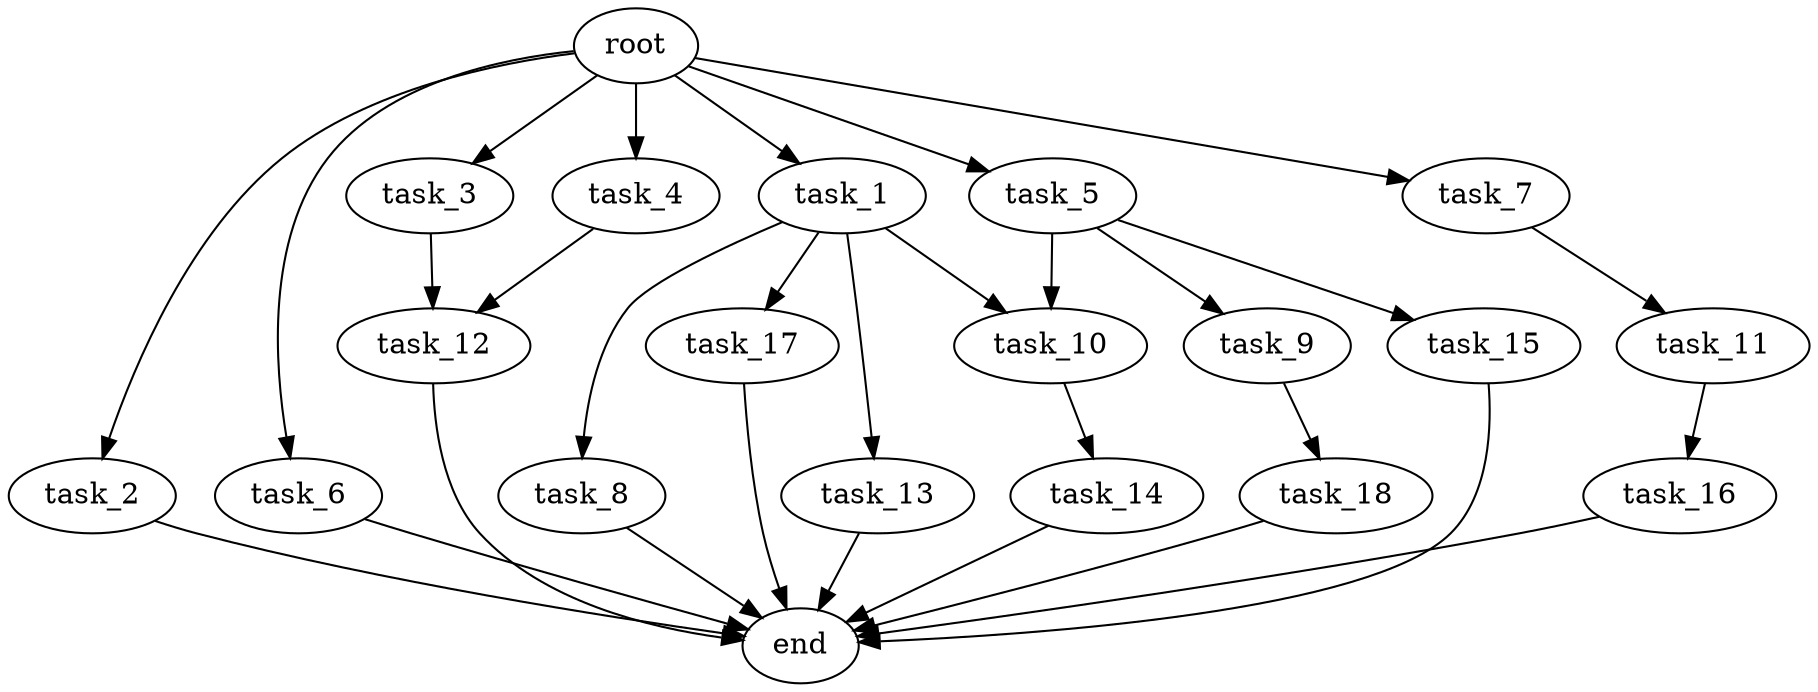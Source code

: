 digraph G {
  root [size="0.000000e+00"];
  task_1 [size="2.129140e+01"];
  task_2 [size="1.540917e+01"];
  task_3 [size="7.874991e+00"];
  task_4 [size="5.117865e+01"];
  task_5 [size="2.390834e+01"];
  task_6 [size="2.207151e+01"];
  task_7 [size="4.554602e+01"];
  task_8 [size="3.883260e+01"];
  task_9 [size="5.157388e+01"];
  task_10 [size="2.009646e+01"];
  task_11 [size="1.515652e+01"];
  task_12 [size="2.456541e+01"];
  task_13 [size="9.630072e+00"];
  task_14 [size="2.416780e+01"];
  task_15 [size="2.534106e+01"];
  task_16 [size="2.217156e+01"];
  task_17 [size="3.185642e+01"];
  task_18 [size="6.426393e+01"];
  end [size="0.000000e+00"];

  root -> task_1 [size="1.000000e-12"];
  root -> task_2 [size="1.000000e-12"];
  root -> task_3 [size="1.000000e-12"];
  root -> task_4 [size="1.000000e-12"];
  root -> task_5 [size="1.000000e-12"];
  root -> task_6 [size="1.000000e-12"];
  root -> task_7 [size="1.000000e-12"];
  task_1 -> task_8 [size="5.048238e+01"];
  task_1 -> task_10 [size="1.306270e+01"];
  task_1 -> task_13 [size="1.251909e+01"];
  task_1 -> task_17 [size="4.141335e+01"];
  task_2 -> end [size="1.000000e-12"];
  task_3 -> task_12 [size="1.596752e+01"];
  task_4 -> task_12 [size="1.596752e+01"];
  task_5 -> task_9 [size="6.704605e+01"];
  task_5 -> task_10 [size="1.306270e+01"];
  task_5 -> task_15 [size="3.294337e+01"];
  task_6 -> end [size="1.000000e-12"];
  task_7 -> task_11 [size="1.970348e+01"];
  task_8 -> end [size="1.000000e-12"];
  task_9 -> task_18 [size="8.354312e+01"];
  task_10 -> task_14 [size="3.141814e+01"];
  task_11 -> task_16 [size="2.882303e+01"];
  task_12 -> end [size="1.000000e-12"];
  task_13 -> end [size="1.000000e-12"];
  task_14 -> end [size="1.000000e-12"];
  task_15 -> end [size="1.000000e-12"];
  task_16 -> end [size="1.000000e-12"];
  task_17 -> end [size="1.000000e-12"];
  task_18 -> end [size="1.000000e-12"];
}
